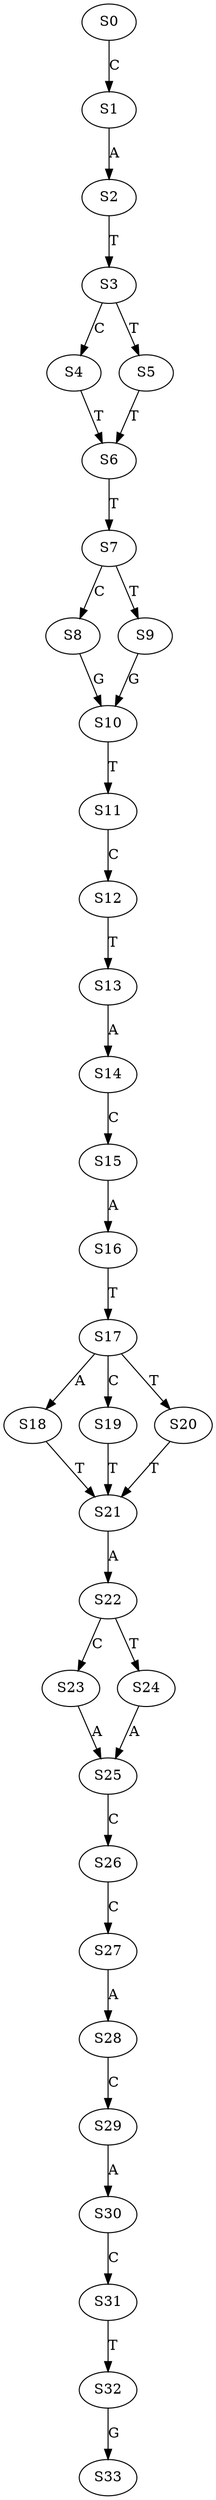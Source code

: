 strict digraph  {
	S0 -> S1 [ label = C ];
	S1 -> S2 [ label = A ];
	S2 -> S3 [ label = T ];
	S3 -> S4 [ label = C ];
	S3 -> S5 [ label = T ];
	S4 -> S6 [ label = T ];
	S5 -> S6 [ label = T ];
	S6 -> S7 [ label = T ];
	S7 -> S8 [ label = C ];
	S7 -> S9 [ label = T ];
	S8 -> S10 [ label = G ];
	S9 -> S10 [ label = G ];
	S10 -> S11 [ label = T ];
	S11 -> S12 [ label = C ];
	S12 -> S13 [ label = T ];
	S13 -> S14 [ label = A ];
	S14 -> S15 [ label = C ];
	S15 -> S16 [ label = A ];
	S16 -> S17 [ label = T ];
	S17 -> S18 [ label = A ];
	S17 -> S19 [ label = C ];
	S17 -> S20 [ label = T ];
	S18 -> S21 [ label = T ];
	S19 -> S21 [ label = T ];
	S20 -> S21 [ label = T ];
	S21 -> S22 [ label = A ];
	S22 -> S23 [ label = C ];
	S22 -> S24 [ label = T ];
	S23 -> S25 [ label = A ];
	S24 -> S25 [ label = A ];
	S25 -> S26 [ label = C ];
	S26 -> S27 [ label = C ];
	S27 -> S28 [ label = A ];
	S28 -> S29 [ label = C ];
	S29 -> S30 [ label = A ];
	S30 -> S31 [ label = C ];
	S31 -> S32 [ label = T ];
	S32 -> S33 [ label = G ];
}
